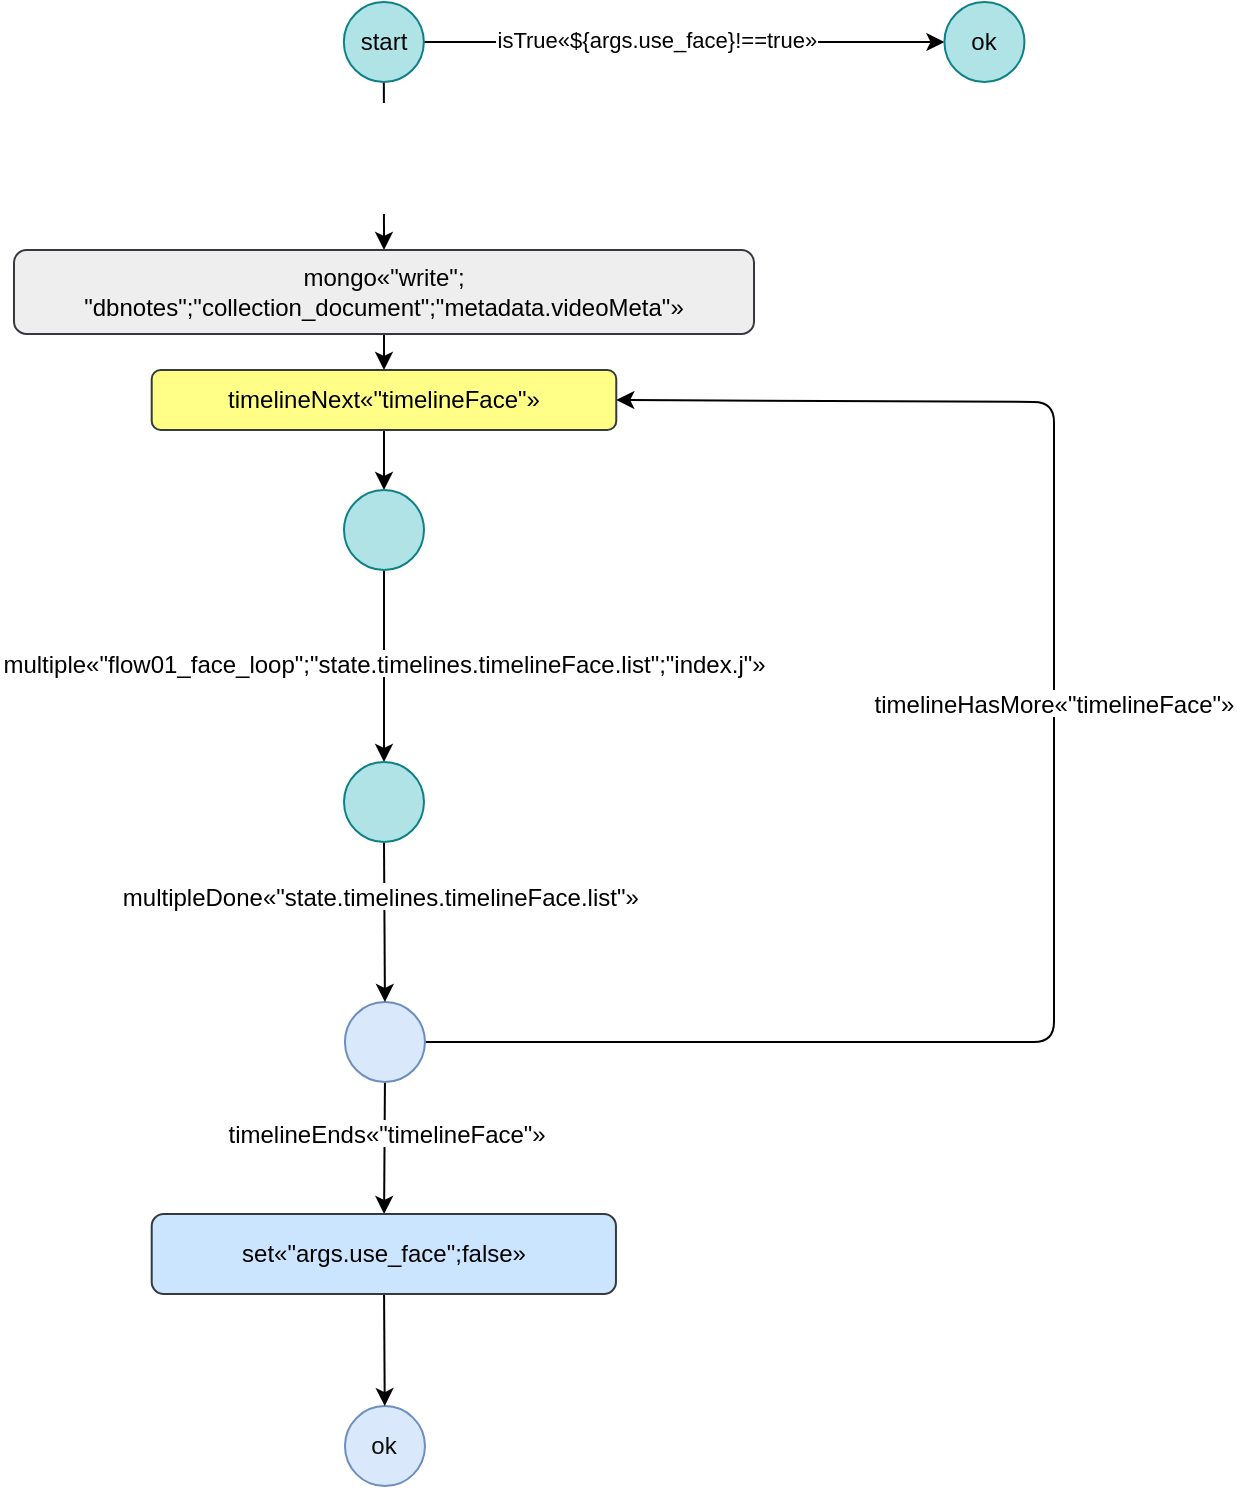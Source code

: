 <mxfile>
    <diagram id="y7LyX2alFGtX07KHJ8K6" name="Page-1">
        <mxGraphModel dx="755" dy="518" grid="1" gridSize="10" guides="1" tooltips="1" connect="1" arrows="1" fold="1" page="1" pageScale="1" pageWidth="850" pageHeight="1100" math="0" shadow="0">
            <root>
                <mxCell id="0"/>
                <mxCell id="1" parent="0"/>
                <mxCell id="4" style="edgeStyle=none;html=1;entryX=0.5;entryY=0;entryDx=0;entryDy=0;" parent="1" source="2" target="71" edge="1">
                    <mxGeometry relative="1" as="geometry">
                        <mxPoint x="264.49" y="144" as="targetPoint"/>
                    </mxGeometry>
                </mxCell>
                <mxCell id="70" value="isTrue«${scope.config_milvus}==true &#10;&amp;&amp; ${scope.config_mongo}==true &#10;&amp;&amp; ${scope.config_postgres}==true &#10;&amp;&amp; ${scope.config_meta}==true»" style="edgeLabel;align=center;verticalAlign=middle;resizable=0;points=[];fontColor=#FFFFFF;fontSize=12;" parent="4" vertex="1" connectable="0">
                    <mxGeometry x="-0.275" y="-2" relative="1" as="geometry">
                        <mxPoint x="2" y="7" as="offset"/>
                    </mxGeometry>
                </mxCell>
                <mxCell id="136" style="edgeStyle=none;html=1;" parent="1" source="2" target="135" edge="1">
                    <mxGeometry relative="1" as="geometry"/>
                </mxCell>
                <mxCell id="137" value="isTrue«${args.use_face}!==true»" style="edgeLabel;align=center;verticalAlign=middle;resizable=0;points=[];" parent="136" vertex="1" connectable="0">
                    <mxGeometry x="-0.103" y="2" relative="1" as="geometry">
                        <mxPoint as="offset"/>
                    </mxGeometry>
                </mxCell>
                <mxCell id="2" value="start" style="ellipse;whiteSpace=wrap;html=1;fillColor=#b0e3e6;strokeColor=#0e8088;fontColor=#050505;" parent="1" vertex="1">
                    <mxGeometry x="244.92" y="20" width="40" height="40" as="geometry"/>
                </mxCell>
                <mxCell id="6" style="edgeStyle=none;html=1;exitX=0.5;exitY=1;exitDx=0;exitDy=0;" parent="1" source="16" target="133" edge="1">
                    <mxGeometry relative="1" as="geometry">
                        <mxPoint x="526.48" y="560" as="sourcePoint"/>
                        <mxPoint x="265.47" y="602.06" as="targetPoint"/>
                    </mxGeometry>
                </mxCell>
                <mxCell id="19" value="timelineEnds«&quot;timelineFace&quot;»" style="edgeLabel;align=center;verticalAlign=middle;resizable=0;points=[];fontSize=12;" parent="6" vertex="1" connectable="0">
                    <mxGeometry x="-0.242" y="1" relative="1" as="geometry">
                        <mxPoint as="offset"/>
                    </mxGeometry>
                </mxCell>
                <mxCell id="5" value="ok" style="ellipse;whiteSpace=wrap;html=1;fillColor=#dae8fc;strokeColor=#6c8ebf;fontColor=#0D0D0D;" parent="1" vertex="1">
                    <mxGeometry x="245.48" y="722.06" width="40" height="40" as="geometry"/>
                </mxCell>
                <mxCell id="74" style="edgeStyle=none;html=1;" parent="1" source="8" target="95" edge="1">
                    <mxGeometry relative="1" as="geometry">
                        <mxPoint x="265" y="254" as="targetPoint"/>
                    </mxGeometry>
                </mxCell>
                <mxCell id="8" value="timelineNext«&quot;timelineFace&quot;»" style="rounded=1;whiteSpace=wrap;fillColor=#ffff88;strokeColor=#36393d;fontColor=#000000;" parent="1" vertex="1">
                    <mxGeometry x="148.85" y="204" width="232.29" height="30" as="geometry"/>
                </mxCell>
                <mxCell id="22" style="edgeStyle=none;html=1;entryX=1;entryY=0.5;entryDx=0;entryDy=0;fontSize=12;" parent="1" source="16" target="8" edge="1">
                    <mxGeometry relative="1" as="geometry">
                        <Array as="points">
                            <mxPoint x="600" y="540"/>
                            <mxPoint x="600" y="220"/>
                        </Array>
                    </mxGeometry>
                </mxCell>
                <mxCell id="23" value="timelineHasMore«&quot;timelineFace&quot;»" style="edgeLabel;align=center;verticalAlign=middle;resizable=0;points=[];fontSize=12;" parent="22" vertex="1" connectable="0">
                    <mxGeometry x="0.135" y="2" relative="1" as="geometry">
                        <mxPoint x="2" as="offset"/>
                    </mxGeometry>
                </mxCell>
                <mxCell id="16" value="" style="ellipse;whiteSpace=wrap;html=1;fillColor=#dae8fc;strokeColor=#6c8ebf;" parent="1" vertex="1">
                    <mxGeometry x="245.47" y="520" width="40" height="40" as="geometry"/>
                </mxCell>
                <mxCell id="72" style="edgeStyle=none;html=1;fontColor=#FFFFFF;" parent="1" source="71" target="8" edge="1">
                    <mxGeometry relative="1" as="geometry"/>
                </mxCell>
                <mxCell id="71" value="mongo«&quot;write&quot;;&#10;&quot;dbnotes&quot;;&quot;collection_document&quot;;&quot;metadata.videoMeta&quot;»" style="rounded=1;whiteSpace=wrap;fillColor=#eeeeee;strokeColor=#36393d;fontColor=#000000;" parent="1" vertex="1">
                    <mxGeometry x="80" y="144" width="370" height="42" as="geometry"/>
                </mxCell>
                <mxCell id="149" value="" style="edgeStyle=none;html=1;" parent="1" source="95" target="148" edge="1">
                    <mxGeometry relative="1" as="geometry"/>
                </mxCell>
                <mxCell id="150" value="multiple«&quot;flow01_face_loop&quot;;&quot;state.timelines.timelineFace.list&quot;;&quot;index.j&quot;»" style="edgeLabel;align=center;verticalAlign=middle;resizable=0;points=[];fontSize=12;" parent="149" vertex="1" connectable="0">
                    <mxGeometry x="-0.273" y="-1" relative="1" as="geometry">
                        <mxPoint x="1" y="11" as="offset"/>
                    </mxGeometry>
                </mxCell>
                <mxCell id="95" value="" style="ellipse;whiteSpace=wrap;html=1;fillColor=#b0e3e6;strokeColor=#0e8088;fontColor=#050505;" parent="1" vertex="1">
                    <mxGeometry x="245" y="264" width="40" height="40" as="geometry"/>
                </mxCell>
                <mxCell id="134" style="edgeStyle=none;html=1;" parent="1" source="133" target="5" edge="1">
                    <mxGeometry relative="1" as="geometry"/>
                </mxCell>
                <mxCell id="133" value="set«&quot;args.use_face&quot;;false»" style="rounded=1;whiteSpace=wrap;fillColor=#cce5ff;strokeColor=#36393d;fontColor=#000000;" parent="1" vertex="1">
                    <mxGeometry x="148.85" y="626" width="232.13" height="40" as="geometry"/>
                </mxCell>
                <mxCell id="135" value="ok" style="ellipse;whiteSpace=wrap;html=1;fillColor=#b0e3e6;strokeColor=#0e8088;fontColor=#050505;" parent="1" vertex="1">
                    <mxGeometry x="545.21" y="20" width="40" height="40" as="geometry"/>
                </mxCell>
                <mxCell id="152" style="edgeStyle=none;html=1;entryX=0.5;entryY=0;entryDx=0;entryDy=0;fontSize=12;" parent="1" source="148" target="16" edge="1">
                    <mxGeometry relative="1" as="geometry"/>
                </mxCell>
                <mxCell id="153" value="multipleDone«&quot;state.timelines.timelineFace.list&quot;»" style="edgeLabel;align=center;verticalAlign=middle;resizable=0;points=[];fontSize=12;" parent="152" vertex="1" connectable="0">
                    <mxGeometry x="-0.333" y="-2" relative="1" as="geometry">
                        <mxPoint as="offset"/>
                    </mxGeometry>
                </mxCell>
                <mxCell id="148" value="" style="ellipse;whiteSpace=wrap;html=1;fillColor=#b0e3e6;strokeColor=#0e8088;fontColor=#050505;" parent="1" vertex="1">
                    <mxGeometry x="245" y="400" width="40" height="40" as="geometry"/>
                </mxCell>
            </root>
        </mxGraphModel>
    </diagram>
</mxfile>